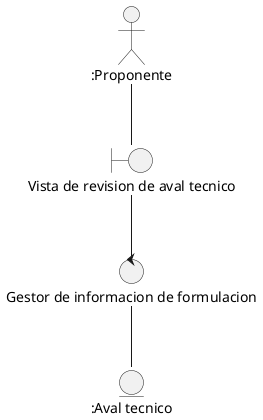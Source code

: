@startuml DisciplinaDeAnalisisDiagramaDeClaseAnalisisResponderEvaluacionAval
actor ":Proponente" as actorProponente

entity ":Aval tecnico" as entidadAval

boundary "Vista de revision de aval tecnico" as vistaRevisionAval

control "Gestor de informacion de formulacion" as ctrlGestorInformacionFormulacion

actorProponente -- vistaRevisionAval
vistaRevisionAval -- ctrlGestorInformacionFormulacion
ctrlGestorInformacionFormulacion -- entidadAval

@enduml